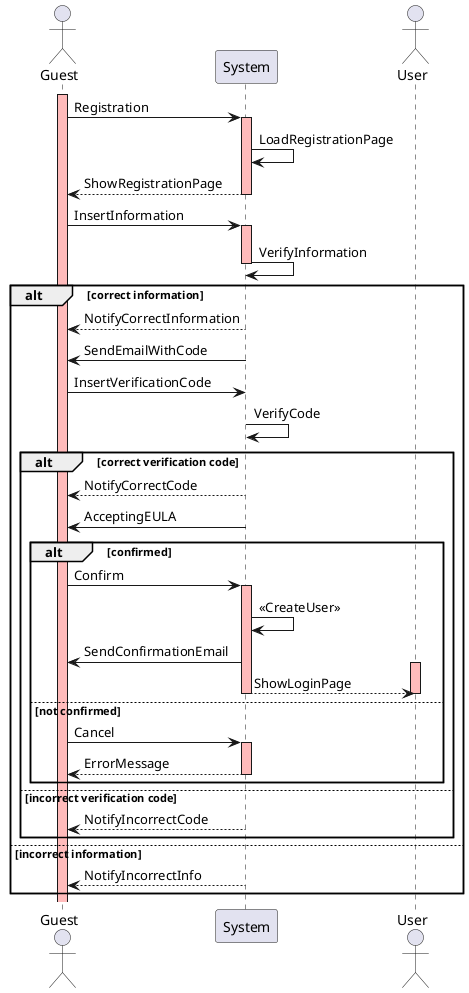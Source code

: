 @startuml

actor Guest
participant System
actor User

activate Guest #FFBBBB
Guest -> System: Registration
activate System #FFBBBB
System -> System: LoadRegistrationPage
System --> Guest: ShowRegistrationPage
deactivate System #FFBBBB
Guest -> System: InsertInformation
activate System #FFBBBB
System -> System: VerifyInformation
deactivate System #FFBBBB

alt correct information
  System --> Guest: NotifyCorrectInformation
  System -> Guest: SendEmailWithCode
  Guest -> System: InsertVerificationCode
  System -> System: VerifyCode

  alt correct verification code
      System --> Guest: NotifyCorrectCode
      System -> Guest: AcceptingEULA

      alt confirmed
        Guest -> System: Confirm
        activate System #FFBBBB
        System -> System: <<CreateUser>>
        System -> Guest: SendConfirmationEmail
        activate User #FFBBBB
        System --> User: ShowLoginPage
        deactivate User #FFBBBB
        deactivate System #FFBBBB
      else not confirmed
        Guest -> System: Cancel
        activate System #FFBBBB
        System --> Guest: ErrorMessage
        deactivate System #FFBBBB
      end

  else incorrect verification code
    System --> Guest: NotifyIncorrectCode
  end

else incorrect information
  System --> Guest: NotifyIncorrectInfo
end

@enduml
